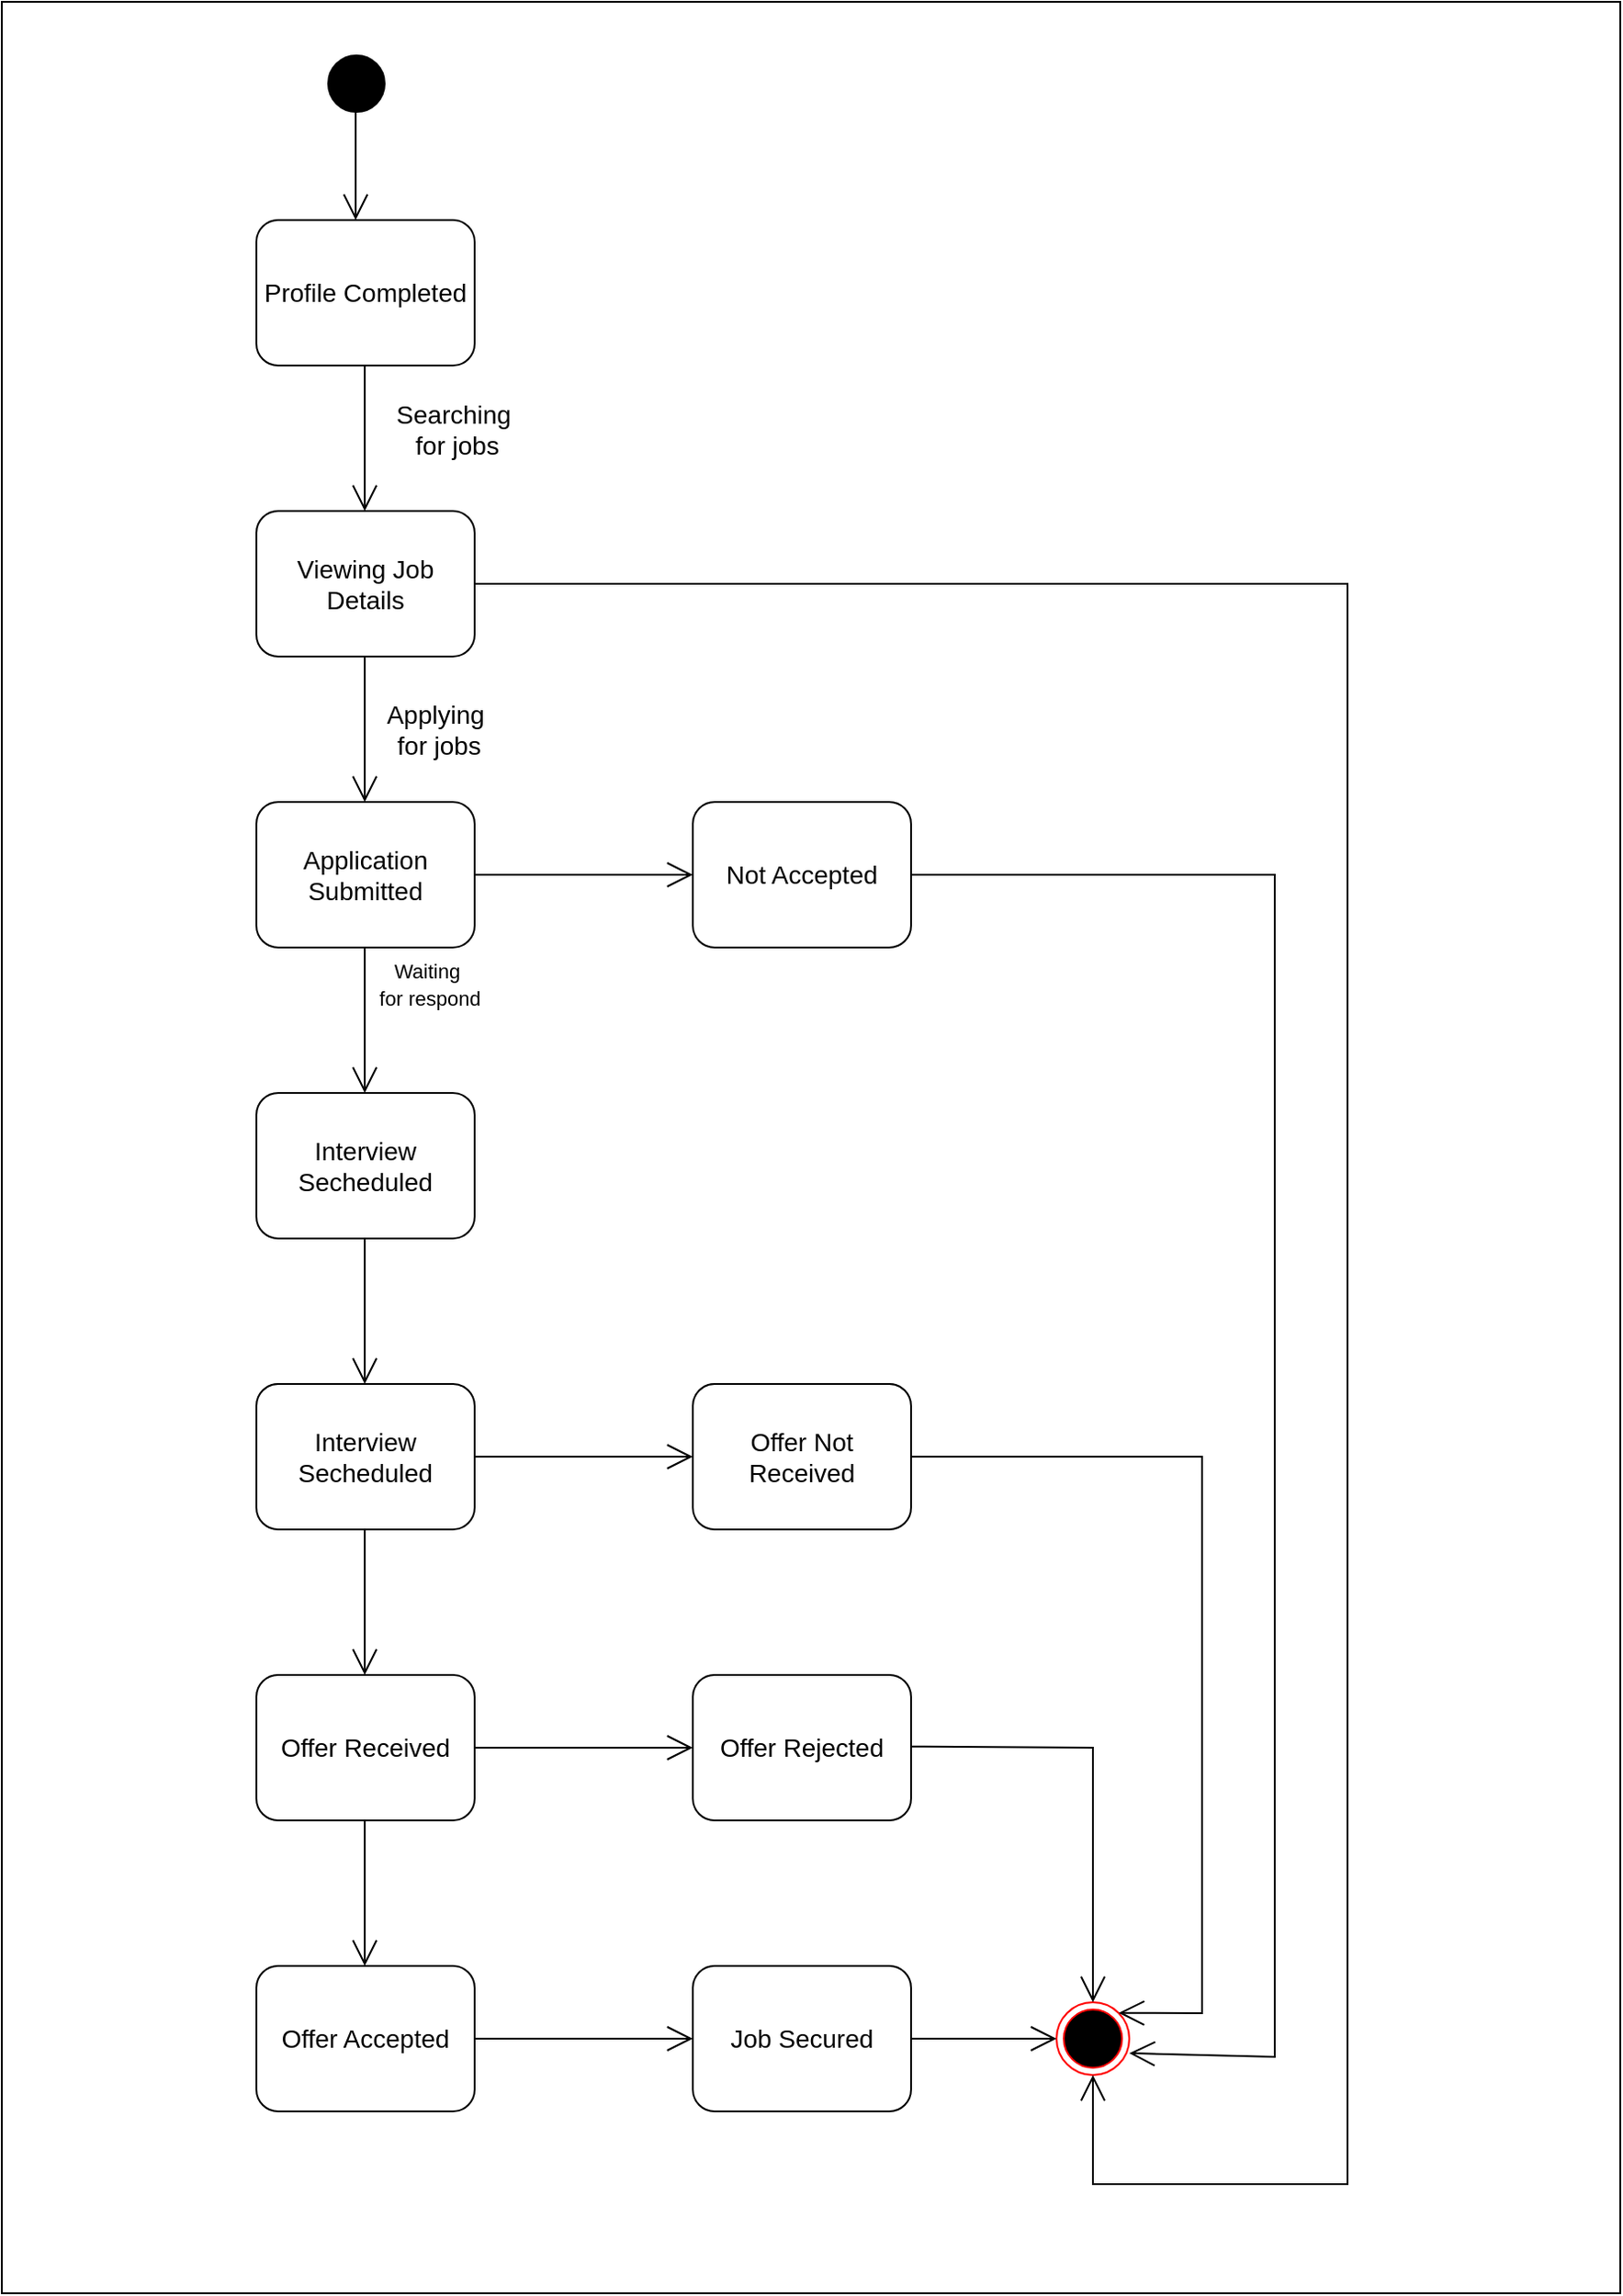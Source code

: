 <mxfile version="24.8.4">
  <diagram name="Page-1" id="tNBL_LKcBJchVNCsMZld">
    <mxGraphModel dx="2646" dy="1060" grid="1" gridSize="10" guides="1" tooltips="1" connect="1" arrows="1" fold="1" page="1" pageScale="1" pageWidth="827" pageHeight="1169" math="0" shadow="0">
      <root>
        <mxCell id="0" />
        <mxCell id="1" parent="0" />
        <mxCell id="QWdtS5f2Rqn3ezhbilyX-31" value="" style="rounded=0;whiteSpace=wrap;html=1;" parent="1" vertex="1">
          <mxGeometry x="-100" width="890" height="1260" as="geometry" />
        </mxCell>
        <mxCell id="89pvWKoIzA4pd0qGG2sv-6" value="" style="strokeWidth=2;html=1;shape=mxgraph.flowchart.start_1;whiteSpace=wrap;fillColor=#000000;" parent="1" vertex="1">
          <mxGeometry x="80" y="30" width="30" height="30" as="geometry" />
        </mxCell>
        <mxCell id="89pvWKoIzA4pd0qGG2sv-17" value="" style="ellipse;html=1;shape=endState;fillColor=#000000;strokeColor=#ff0000;" parent="1" vertex="1">
          <mxGeometry x="480" y="1100" width="40" height="40" as="geometry" />
        </mxCell>
        <mxCell id="89pvWKoIzA4pd0qGG2sv-22" value="&lt;font style=&quot;font-size: 14px;&quot;&gt;&lt;span style=&quot;background-color: rgb(255, 255, 255);&quot;&gt;Searching&amp;nbsp;&lt;/span&gt;&lt;/font&gt;&lt;div style=&quot;font-size: 14px;&quot;&gt;&lt;font style=&quot;font-size: 14px;&quot;&gt;&lt;span style=&quot;background-color: rgb(255, 255, 255);&quot;&gt;for jobs&lt;/span&gt;&lt;/font&gt;&lt;/div&gt;" style="text;html=1;align=center;verticalAlign=middle;resizable=0;points=[];autosize=1;strokeColor=none;fillColor=none;" parent="1" vertex="1">
          <mxGeometry x="105" y="210" width="90" height="50" as="geometry" />
        </mxCell>
        <mxCell id="89pvWKoIzA4pd0qGG2sv-24" value="" style="endArrow=open;endFill=1;endSize=12;html=1;rounded=0;" parent="1" edge="1">
          <mxGeometry width="160" relative="1" as="geometry">
            <mxPoint x="99.58" y="830" as="sourcePoint" />
            <mxPoint x="99.58" y="920" as="targetPoint" />
          </mxGeometry>
        </mxCell>
        <mxCell id="89pvWKoIzA4pd0qGG2sv-26" value="" style="endArrow=open;endFill=1;endSize=12;html=1;rounded=0;" parent="1" edge="1">
          <mxGeometry width="160" relative="1" as="geometry">
            <mxPoint x="99.58" y="670" as="sourcePoint" />
            <mxPoint x="99.58" y="760" as="targetPoint" />
          </mxGeometry>
        </mxCell>
        <mxCell id="89pvWKoIzA4pd0qGG2sv-27" value="" style="endArrow=open;endFill=1;endSize=12;html=1;rounded=0;" parent="1" edge="1">
          <mxGeometry width="160" relative="1" as="geometry">
            <mxPoint x="99.58" y="190" as="sourcePoint" />
            <mxPoint x="99.58" y="280" as="targetPoint" />
          </mxGeometry>
        </mxCell>
        <mxCell id="89pvWKoIzA4pd0qGG2sv-28" value="" style="endArrow=open;endFill=1;endSize=12;html=1;rounded=0;" parent="1" edge="1">
          <mxGeometry width="160" relative="1" as="geometry">
            <mxPoint x="99.58" y="350" as="sourcePoint" />
            <mxPoint x="99.58" y="440" as="targetPoint" />
          </mxGeometry>
        </mxCell>
        <mxCell id="89pvWKoIzA4pd0qGG2sv-29" value="" style="endArrow=open;endFill=1;endSize=12;html=1;rounded=0;" parent="1" edge="1">
          <mxGeometry width="160" relative="1" as="geometry">
            <mxPoint x="99.58" y="510" as="sourcePoint" />
            <mxPoint x="99.58" y="600" as="targetPoint" />
          </mxGeometry>
        </mxCell>
        <mxCell id="89pvWKoIzA4pd0qGG2sv-32" value="" style="endArrow=open;endFill=1;endSize=12;html=1;rounded=0;" parent="1" edge="1">
          <mxGeometry width="160" relative="1" as="geometry">
            <mxPoint x="94.58" y="50" as="sourcePoint" />
            <mxPoint x="94.58" y="120" as="targetPoint" />
          </mxGeometry>
        </mxCell>
        <mxCell id="QWdtS5f2Rqn3ezhbilyX-9" value="&lt;font style=&quot;font-size: 14px;&quot;&gt;&lt;span style=&quot;background-color: rgb(255, 255, 255);&quot;&gt;Applying&amp;nbsp;&lt;/span&gt;&lt;/font&gt;&lt;div style=&quot;font-size: 14px;&quot;&gt;&lt;font style=&quot;font-size: 14px;&quot;&gt;&lt;span style=&quot;background-color: rgb(255, 255, 255);&quot;&gt;for jobs&lt;/span&gt;&lt;/font&gt;&lt;/div&gt;" style="text;html=1;align=center;verticalAlign=middle;resizable=0;points=[];autosize=1;strokeColor=none;fillColor=none;" parent="1" vertex="1">
          <mxGeometry x="100" y="375" width="80" height="50" as="geometry" />
        </mxCell>
        <mxCell id="QWdtS5f2Rqn3ezhbilyX-10" value="" style="endArrow=open;endFill=1;endSize=12;html=1;rounded=0;" parent="1" edge="1">
          <mxGeometry width="160" relative="1" as="geometry">
            <mxPoint x="160" y="480" as="sourcePoint" />
            <mxPoint x="280" y="480" as="targetPoint" />
          </mxGeometry>
        </mxCell>
        <mxCell id="QWdtS5f2Rqn3ezhbilyX-11" value="&lt;span style=&quot;font-size: 11px; background-color: rgb(255, 255, 255);&quot;&gt;Waiting&amp;nbsp;&lt;/span&gt;&lt;div&gt;&lt;span style=&quot;font-size: 11px; background-color: rgb(255, 255, 255);&quot;&gt;for respond&lt;/span&gt;&lt;/div&gt;" style="text;html=1;align=center;verticalAlign=middle;resizable=0;points=[];autosize=1;strokeColor=none;fillColor=none;" parent="1" vertex="1">
          <mxGeometry x="95" y="520" width="80" height="40" as="geometry" />
        </mxCell>
        <mxCell id="QWdtS5f2Rqn3ezhbilyX-12" value="" style="endArrow=open;endFill=1;endSize=12;html=1;rounded=0;" parent="1" edge="1">
          <mxGeometry width="160" relative="1" as="geometry">
            <mxPoint x="160" y="1120" as="sourcePoint" />
            <mxPoint x="280" y="1120" as="targetPoint" />
          </mxGeometry>
        </mxCell>
        <mxCell id="QWdtS5f2Rqn3ezhbilyX-13" value="" style="endArrow=open;endFill=1;endSize=12;html=1;rounded=0;" parent="1" edge="1">
          <mxGeometry width="160" relative="1" as="geometry">
            <mxPoint x="160" y="960" as="sourcePoint" />
            <mxPoint x="280" y="960" as="targetPoint" />
          </mxGeometry>
        </mxCell>
        <mxCell id="QWdtS5f2Rqn3ezhbilyX-14" value="" style="endArrow=open;endFill=1;endSize=12;html=1;rounded=0;" parent="1" edge="1">
          <mxGeometry width="160" relative="1" as="geometry">
            <mxPoint x="160" y="800" as="sourcePoint" />
            <mxPoint x="280" y="800" as="targetPoint" />
          </mxGeometry>
        </mxCell>
        <mxCell id="QWdtS5f2Rqn3ezhbilyX-15" value="" style="endArrow=open;endFill=1;endSize=12;html=1;rounded=0;" parent="1" edge="1">
          <mxGeometry width="160" relative="1" as="geometry">
            <mxPoint x="99.58" y="990" as="sourcePoint" />
            <mxPoint x="99.58" y="1080" as="targetPoint" />
          </mxGeometry>
        </mxCell>
        <mxCell id="QWdtS5f2Rqn3ezhbilyX-17" value="" style="endArrow=open;endFill=1;endSize=12;html=1;rounded=0;" parent="1" edge="1">
          <mxGeometry width="160" relative="1" as="geometry">
            <mxPoint x="400" y="1120" as="sourcePoint" />
            <mxPoint x="480" y="1120" as="targetPoint" />
          </mxGeometry>
        </mxCell>
        <mxCell id="QWdtS5f2Rqn3ezhbilyX-21" value="" style="endArrow=open;endFill=1;endSize=12;html=1;rounded=0;entryX=0.5;entryY=1;entryDx=0;entryDy=0;" parent="1" target="89pvWKoIzA4pd0qGG2sv-17" edge="1">
          <mxGeometry width="160" relative="1" as="geometry">
            <mxPoint x="160" y="320" as="sourcePoint" />
            <mxPoint x="530" y="1170" as="targetPoint" />
            <Array as="points">
              <mxPoint x="640" y="320" />
              <mxPoint x="640" y="1200" />
              <mxPoint x="500" y="1200" />
            </Array>
          </mxGeometry>
        </mxCell>
        <mxCell id="QWdtS5f2Rqn3ezhbilyX-30" value="" style="endArrow=open;endFill=1;endSize=12;html=1;rounded=0;entryX=0.5;entryY=0;entryDx=0;entryDy=0;" parent="1" target="89pvWKoIzA4pd0qGG2sv-17" edge="1">
          <mxGeometry width="160" relative="1" as="geometry">
            <mxPoint x="400" y="959.37" as="sourcePoint" />
            <mxPoint x="499.87" y="959.37" as="targetPoint" />
            <Array as="points">
              <mxPoint x="500" y="960" />
            </Array>
          </mxGeometry>
        </mxCell>
        <mxCell id="Lf4hQaqsnnDbMwoiwlL7-1" value="&lt;font style=&quot;font-size: 14px;&quot;&gt;Profile Completed&lt;/font&gt;" style="rounded=1;whiteSpace=wrap;html=1;" parent="1" vertex="1">
          <mxGeometry x="40" y="120" width="120" height="80" as="geometry" />
        </mxCell>
        <mxCell id="Lf4hQaqsnnDbMwoiwlL7-2" value="&lt;font style=&quot;font-size: 14px;&quot;&gt;Viewing Job Details &lt;br&gt;&lt;/font&gt;" style="rounded=1;whiteSpace=wrap;html=1;" parent="1" vertex="1">
          <mxGeometry x="40" y="280" width="120" height="80" as="geometry" />
        </mxCell>
        <mxCell id="Lf4hQaqsnnDbMwoiwlL7-3" value="&lt;font style=&quot;font-size: 14px;&quot;&gt;Application Submitted&lt;/font&gt;" style="rounded=1;whiteSpace=wrap;html=1;" parent="1" vertex="1">
          <mxGeometry x="40" y="440" width="120" height="80" as="geometry" />
        </mxCell>
        <mxCell id="Lf4hQaqsnnDbMwoiwlL7-4" value="&lt;font style=&quot;font-size: 14px;&quot;&gt;Not Accepted&lt;/font&gt;" style="rounded=1;whiteSpace=wrap;html=1;" parent="1" vertex="1">
          <mxGeometry x="280" y="440" width="120" height="80" as="geometry" />
        </mxCell>
        <mxCell id="Lf4hQaqsnnDbMwoiwlL7-5" value="&lt;font style=&quot;font-size: 14px;&quot;&gt;Interview Secheduled&lt;/font&gt;" style="rounded=1;whiteSpace=wrap;html=1;" parent="1" vertex="1">
          <mxGeometry x="40" y="600" width="120" height="80" as="geometry" />
        </mxCell>
        <mxCell id="Lf4hQaqsnnDbMwoiwlL7-6" value="&lt;font style=&quot;font-size: 14px;&quot;&gt;Interview Secheduled&lt;/font&gt;" style="rounded=1;whiteSpace=wrap;html=1;" parent="1" vertex="1">
          <mxGeometry x="40" y="760" width="120" height="80" as="geometry" />
        </mxCell>
        <mxCell id="Lf4hQaqsnnDbMwoiwlL7-7" value="&lt;font style=&quot;font-size: 14px;&quot;&gt;Offer Not Received&lt;/font&gt;" style="rounded=1;whiteSpace=wrap;html=1;" parent="1" vertex="1">
          <mxGeometry x="280" y="760" width="120" height="80" as="geometry" />
        </mxCell>
        <mxCell id="Lf4hQaqsnnDbMwoiwlL7-8" value="&lt;font style=&quot;font-size: 14px;&quot;&gt;Offer Rejected&lt;br&gt;&lt;/font&gt;" style="rounded=1;whiteSpace=wrap;html=1;" parent="1" vertex="1">
          <mxGeometry x="280" y="920" width="120" height="80" as="geometry" />
        </mxCell>
        <mxCell id="Lf4hQaqsnnDbMwoiwlL7-9" value="&lt;font style=&quot;font-size: 14px;&quot;&gt;Job Secured&lt;br&gt;&lt;/font&gt;" style="rounded=1;whiteSpace=wrap;html=1;" parent="1" vertex="1">
          <mxGeometry x="280" y="1080" width="120" height="80" as="geometry" />
        </mxCell>
        <mxCell id="Lf4hQaqsnnDbMwoiwlL7-10" value="&lt;font style=&quot;font-size: 14px;&quot;&gt;Offer Received&lt;/font&gt;" style="rounded=1;whiteSpace=wrap;html=1;" parent="1" vertex="1">
          <mxGeometry x="40" y="920" width="120" height="80" as="geometry" />
        </mxCell>
        <mxCell id="Lf4hQaqsnnDbMwoiwlL7-11" value="&lt;font style=&quot;font-size: 14px;&quot;&gt;Offer Accepted&lt;/font&gt;" style="rounded=1;whiteSpace=wrap;html=1;" parent="1" vertex="1">
          <mxGeometry x="40" y="1080" width="120" height="80" as="geometry" />
        </mxCell>
        <mxCell id="Lf4hQaqsnnDbMwoiwlL7-12" value="" style="endArrow=open;endFill=1;endSize=12;html=1;rounded=0;entryX=1;entryY=0;entryDx=0;entryDy=0;" parent="1" target="89pvWKoIzA4pd0qGG2sv-17" edge="1">
          <mxGeometry width="160" relative="1" as="geometry">
            <mxPoint x="400" y="800" as="sourcePoint" />
            <mxPoint x="540" y="960" as="targetPoint" />
            <Array as="points">
              <mxPoint x="560" y="800" />
              <mxPoint x="560" y="1106" />
            </Array>
          </mxGeometry>
        </mxCell>
        <mxCell id="Lf4hQaqsnnDbMwoiwlL7-13" value="" style="endArrow=open;endFill=1;endSize=12;html=1;rounded=0;entryX=1;entryY=0.7;entryDx=0;entryDy=0;entryPerimeter=0;" parent="1" target="89pvWKoIzA4pd0qGG2sv-17" edge="1">
          <mxGeometry width="160" relative="1" as="geometry">
            <mxPoint x="400" y="480" as="sourcePoint" />
            <mxPoint x="510" y="790" as="targetPoint" />
            <Array as="points">
              <mxPoint x="600" y="480" />
              <mxPoint x="600" y="1130" />
            </Array>
          </mxGeometry>
        </mxCell>
      </root>
    </mxGraphModel>
  </diagram>
</mxfile>
